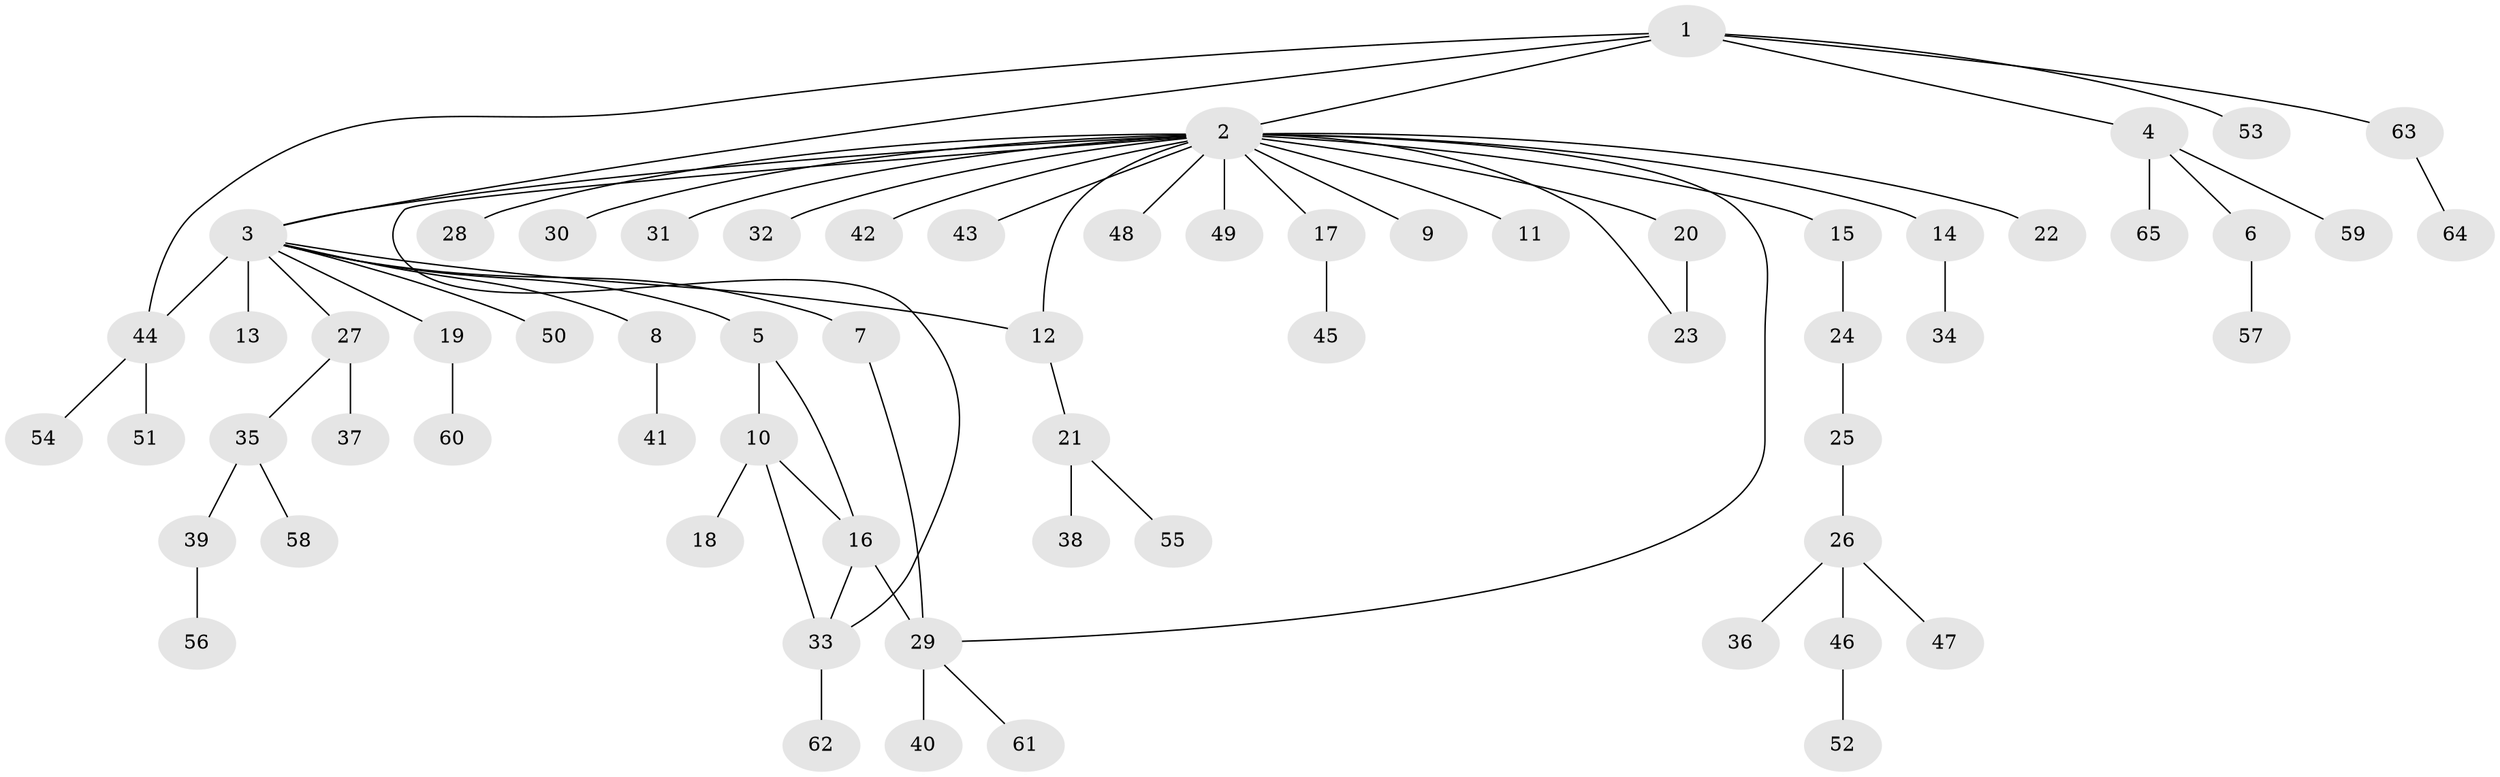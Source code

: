 // original degree distribution, {7: 0.007692307692307693, 22: 0.007692307692307693, 30: 0.007692307692307693, 5: 0.046153846153846156, 3: 0.09230769230769231, 2: 0.16153846153846155, 6: 0.015384615384615385, 1: 0.6230769230769231, 4: 0.038461538461538464}
// Generated by graph-tools (version 1.1) at 2025/35/03/09/25 02:35:22]
// undirected, 65 vertices, 73 edges
graph export_dot {
graph [start="1"]
  node [color=gray90,style=filled];
  1;
  2;
  3;
  4;
  5;
  6;
  7;
  8;
  9;
  10;
  11;
  12;
  13;
  14;
  15;
  16;
  17;
  18;
  19;
  20;
  21;
  22;
  23;
  24;
  25;
  26;
  27;
  28;
  29;
  30;
  31;
  32;
  33;
  34;
  35;
  36;
  37;
  38;
  39;
  40;
  41;
  42;
  43;
  44;
  45;
  46;
  47;
  48;
  49;
  50;
  51;
  52;
  53;
  54;
  55;
  56;
  57;
  58;
  59;
  60;
  61;
  62;
  63;
  64;
  65;
  1 -- 2 [weight=1.0];
  1 -- 3 [weight=1.0];
  1 -- 4 [weight=1.0];
  1 -- 44 [weight=1.0];
  1 -- 53 [weight=1.0];
  1 -- 63 [weight=1.0];
  2 -- 3 [weight=1.0];
  2 -- 9 [weight=1.0];
  2 -- 11 [weight=1.0];
  2 -- 12 [weight=1.0];
  2 -- 14 [weight=1.0];
  2 -- 15 [weight=1.0];
  2 -- 17 [weight=1.0];
  2 -- 20 [weight=1.0];
  2 -- 22 [weight=1.0];
  2 -- 23 [weight=1.0];
  2 -- 28 [weight=1.0];
  2 -- 29 [weight=1.0];
  2 -- 30 [weight=1.0];
  2 -- 31 [weight=1.0];
  2 -- 32 [weight=1.0];
  2 -- 33 [weight=1.0];
  2 -- 42 [weight=1.0];
  2 -- 43 [weight=1.0];
  2 -- 48 [weight=1.0];
  2 -- 49 [weight=1.0];
  3 -- 5 [weight=1.0];
  3 -- 7 [weight=2.0];
  3 -- 8 [weight=1.0];
  3 -- 12 [weight=1.0];
  3 -- 13 [weight=17.0];
  3 -- 19 [weight=1.0];
  3 -- 27 [weight=1.0];
  3 -- 44 [weight=1.0];
  3 -- 50 [weight=1.0];
  4 -- 6 [weight=1.0];
  4 -- 59 [weight=1.0];
  4 -- 65 [weight=1.0];
  5 -- 10 [weight=1.0];
  5 -- 16 [weight=1.0];
  6 -- 57 [weight=1.0];
  7 -- 29 [weight=1.0];
  8 -- 41 [weight=1.0];
  10 -- 16 [weight=1.0];
  10 -- 18 [weight=2.0];
  10 -- 33 [weight=1.0];
  12 -- 21 [weight=1.0];
  14 -- 34 [weight=1.0];
  15 -- 24 [weight=1.0];
  16 -- 29 [weight=3.0];
  16 -- 33 [weight=1.0];
  17 -- 45 [weight=1.0];
  19 -- 60 [weight=1.0];
  20 -- 23 [weight=2.0];
  21 -- 38 [weight=1.0];
  21 -- 55 [weight=1.0];
  24 -- 25 [weight=1.0];
  25 -- 26 [weight=1.0];
  26 -- 36 [weight=1.0];
  26 -- 46 [weight=1.0];
  26 -- 47 [weight=1.0];
  27 -- 35 [weight=1.0];
  27 -- 37 [weight=1.0];
  29 -- 40 [weight=1.0];
  29 -- 61 [weight=1.0];
  33 -- 62 [weight=1.0];
  35 -- 39 [weight=1.0];
  35 -- 58 [weight=1.0];
  39 -- 56 [weight=2.0];
  44 -- 51 [weight=1.0];
  44 -- 54 [weight=1.0];
  46 -- 52 [weight=3.0];
  63 -- 64 [weight=1.0];
}
